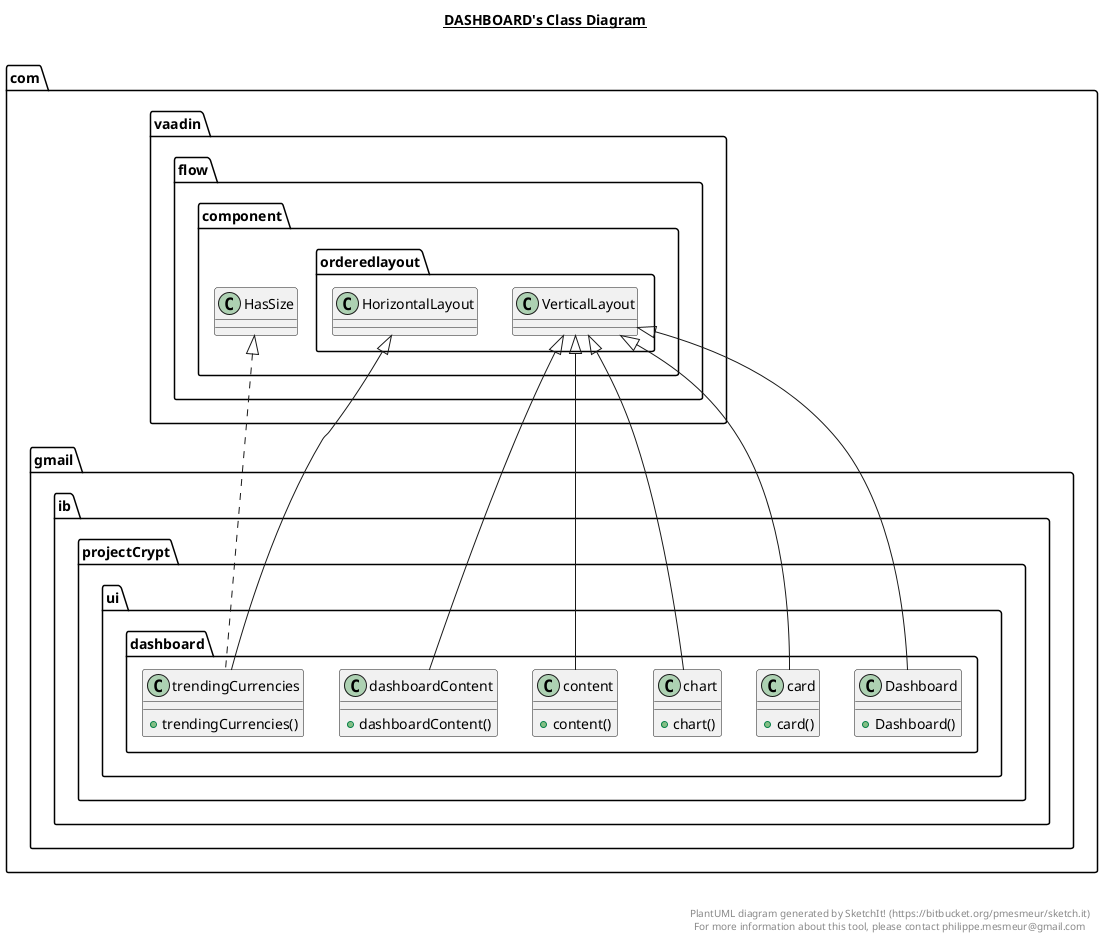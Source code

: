 @startuml

title __DASHBOARD's Class Diagram__\n

  namespace com.gmail.ib.projectCrypt {
    namespace ui {
      namespace dashboard {
        class com.gmail.ib.projectCrypt.ui.dashboard.Dashboard {
            + Dashboard()
        }
      }
    }
  }
  

  namespace com.gmail.ib.projectCrypt {
    namespace ui {
      namespace dashboard {
        class com.gmail.ib.projectCrypt.ui.dashboard.card {
            + card()
        }
      }
    }
  }
  

  namespace com.gmail.ib.projectCrypt {
    namespace ui {
      namespace dashboard {
        class com.gmail.ib.projectCrypt.ui.dashboard.chart {
            + chart()
        }
      }
    }
  }
  

  namespace com.gmail.ib.projectCrypt {
    namespace ui {
      namespace dashboard {
        class com.gmail.ib.projectCrypt.ui.dashboard.content {
            + content()
        }
      }
    }
  }
  

  namespace com.gmail.ib.projectCrypt {
    namespace ui {
      namespace dashboard {
        class com.gmail.ib.projectCrypt.ui.dashboard.dashboardContent {
            + dashboardContent()
        }
      }
    }
  }
  

  namespace com.gmail.ib.projectCrypt {
    namespace ui {
      namespace dashboard {
        class com.gmail.ib.projectCrypt.ui.dashboard.trendingCurrencies {
            + trendingCurrencies()
        }
      }
    }
  }
  

  com.gmail.ib.projectCrypt.ui.dashboard.Dashboard -up-|> com.vaadin.flow.component.orderedlayout.VerticalLayout
  com.gmail.ib.projectCrypt.ui.dashboard.card -up-|> com.vaadin.flow.component.orderedlayout.VerticalLayout
  com.gmail.ib.projectCrypt.ui.dashboard.chart -up-|> com.vaadin.flow.component.orderedlayout.VerticalLayout
  com.gmail.ib.projectCrypt.ui.dashboard.content -up-|> com.vaadin.flow.component.orderedlayout.VerticalLayout
  com.gmail.ib.projectCrypt.ui.dashboard.dashboardContent -up-|> com.vaadin.flow.component.orderedlayout.VerticalLayout
  com.gmail.ib.projectCrypt.ui.dashboard.trendingCurrencies .up.|> com.vaadin.flow.component.HasSize
  com.gmail.ib.projectCrypt.ui.dashboard.trendingCurrencies -up-|> com.vaadin.flow.component.orderedlayout.HorizontalLayout


right footer


PlantUML diagram generated by SketchIt! (https://bitbucket.org/pmesmeur/sketch.it)
For more information about this tool, please contact philippe.mesmeur@gmail.com
endfooter

@enduml
